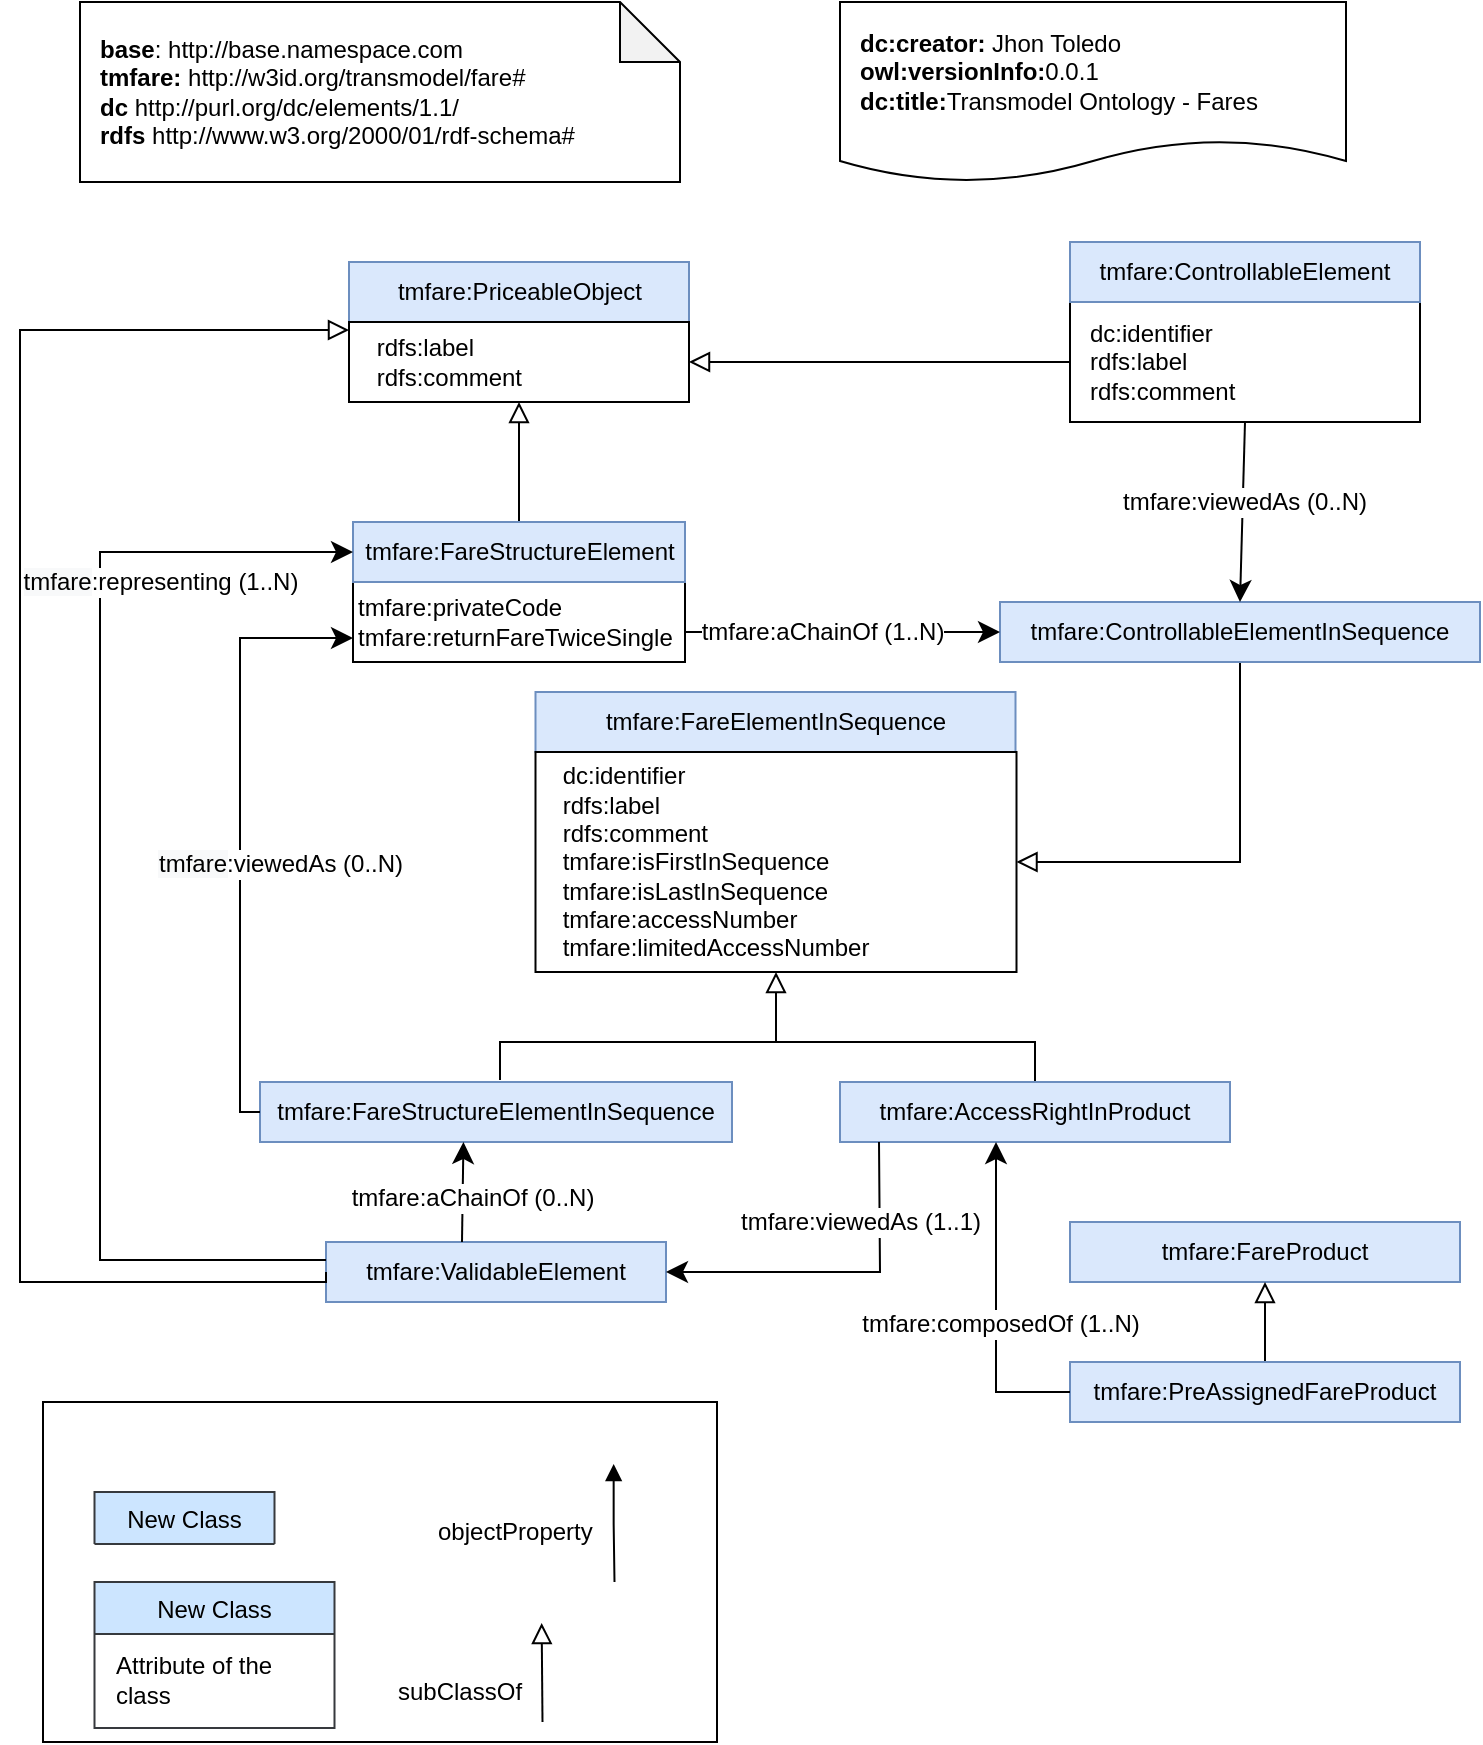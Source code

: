 <mxfile version="14.6.13" type="device"><diagram id="c9GEOogZP1jZy3c74fSu" name="Página-1"><mxGraphModel dx="1422" dy="822" grid="1" gridSize="10" guides="1" tooltips="1" connect="1" arrows="1" fold="1" page="1" pageScale="1" pageWidth="827" pageHeight="1169" math="0" shadow="0"><root><mxCell id="0"/><mxCell id="1" parent="0"/><mxCell id="CmSyXfsX9b2hOgppisvg-1" value="tmfare:privateCode&lt;br&gt;tmfare:returnFareTwiceSingle" style="rounded=0;whiteSpace=wrap;html=1;snapToPoint=1;points=[[0.1,0],[0.2,0],[0.3,0],[0.4,0],[0.5,0],[0.6,0],[0.7,0],[0.8,0],[0.9,0],[0,0.1],[0,0.3],[0,0.5],[0,0.7],[0,0.9],[0.1,1],[0.2,1],[0.3,1],[0.4,1],[0.5,1],[0.6,1],[0.7,1],[0.8,1],[0.9,1],[1,0.1],[1,0.3],[1,0.5],[1,0.7],[1,0.9]];align=left;" parent="1" vertex="1"><mxGeometry x="186.5" y="390" width="166" height="40" as="geometry"/></mxCell><mxCell id="NOhZKL2yJx6t2_N1ulqj-10" style="edgeStyle=orthogonalEdgeStyle;rounded=0;orthogonalLoop=1;jettySize=auto;html=1;endArrow=block;endFill=0;endSize=8;entryX=0.5;entryY=1;entryDx=0;entryDy=0;" parent="1" source="CmSyXfsX9b2hOgppisvg-2" target="NOhZKL2yJx6t2_N1ulqj-9" edge="1"><mxGeometry relative="1" as="geometry"><mxPoint x="269.5" y="310" as="targetPoint"/></mxGeometry></mxCell><mxCell id="CmSyXfsX9b2hOgppisvg-2" value="tmfare:FareStructureElement" style="rounded=0;whiteSpace=wrap;html=1;snapToPoint=1;points=[[0.1,0],[0.2,0],[0.3,0],[0.4,0],[0.5,0],[0.6,0],[0.7,0],[0.8,0],[0.9,0],[0,0.1],[0,0.3],[0,0.5],[0,0.7],[0,0.9],[0.1,1],[0.2,1],[0.3,1],[0.4,1],[0.5,1],[0.6,1],[0.7,1],[0.8,1],[0.9,1],[1,0.1],[1,0.3],[1,0.5],[1,0.7],[1,0.9]];fillColor=#dae8fc;strokeColor=#6c8ebf;" parent="1" vertex="1"><mxGeometry x="186.5" y="360" width="166" height="30" as="geometry"/></mxCell><mxCell id="9vLJdX3Ljk0YXYnPDW_2-3" style="edgeStyle=orthogonalEdgeStyle;rounded=0;orthogonalLoop=1;jettySize=auto;html=1;entryX=0.5;entryY=1;entryDx=0;entryDy=0;endArrow=block;endFill=0;endSize=8;" parent="1" target="9vLJdX3Ljk0YXYnPDW_2-2" edge="1"><mxGeometry relative="1" as="geometry"><mxPoint x="260" y="639" as="sourcePoint"/><Array as="points"><mxPoint x="260" y="639"/><mxPoint x="260" y="620"/><mxPoint x="398" y="620"/></Array></mxGeometry></mxCell><mxCell id="CmSyXfsX9b2hOgppisvg-6" value="tmfare:FareStructureElementInSequence" style="rounded=0;whiteSpace=wrap;html=1;snapToPoint=1;points=[[0.1,0],[0.2,0],[0.3,0],[0.4,0],[0.5,0],[0.6,0],[0.7,0],[0.8,0],[0.9,0],[0,0.1],[0,0.3],[0,0.5],[0,0.7],[0,0.9],[0.1,1],[0.2,1],[0.3,1],[0.4,1],[0.5,1],[0.6,1],[0.7,1],[0.8,1],[0.9,1],[1,0.1],[1,0.3],[1,0.5],[1,0.7],[1,0.9]];fillColor=#dae8fc;strokeColor=#6c8ebf;" parent="1" vertex="1"><mxGeometry x="140" y="640" width="236" height="30" as="geometry"/></mxCell><mxCell id="CmSyXfsX9b2hOgppisvg-12" value="" style="endArrow=classic;html=1;exitX=0;exitY=0.5;exitDx=0;exitDy=0;entryX=0;entryY=0.7;entryDx=0;entryDy=0;endSize=8;arcSize=0;" parent="1" source="CmSyXfsX9b2hOgppisvg-6" target="CmSyXfsX9b2hOgppisvg-1" edge="1"><mxGeometry width="50" height="50" relative="1" as="geometry"><mxPoint x="16.46" y="666" as="sourcePoint"/><mxPoint x="390" y="530" as="targetPoint"/><Array as="points"><mxPoint x="130" y="655"/><mxPoint x="130" y="540"/><mxPoint x="130" y="418"/></Array></mxGeometry></mxCell><mxCell id="CmSyXfsX9b2hOgppisvg-13" value="&lt;span style=&quot;background-color: rgb(248 , 249 , 250)&quot;&gt;tmfare&lt;/span&gt;:viewedAs (0..N)&lt;span style=&quot;background-color: rgb(248 , 249 , 250)&quot;&gt;&lt;br&gt;&lt;/span&gt;" style="text;html=1;align=center;verticalAlign=middle;resizable=0;points=[];labelBackgroundColor=#ffffff;" parent="CmSyXfsX9b2hOgppisvg-12" vertex="1" connectable="0"><mxGeometry x="-0.127" relative="1" as="geometry"><mxPoint x="20" y="-2" as="offset"/></mxGeometry></mxCell><mxCell id="NOhZKL2yJx6t2_N1ulqj-1" style="edgeStyle=orthogonalEdgeStyle;rounded=0;orthogonalLoop=1;jettySize=auto;html=1;entryX=1;entryY=0.5;entryDx=0;entryDy=0;endArrow=block;endFill=0;exitX=0.5;exitY=1;exitDx=0;exitDy=0;endSize=8;" parent="1" source="CmSyXfsX9b2hOgppisvg-16" target="9vLJdX3Ljk0YXYnPDW_2-2" edge="1"><mxGeometry relative="1" as="geometry"><mxPoint x="630" y="430" as="sourcePoint"/></mxGeometry></mxCell><mxCell id="CmSyXfsX9b2hOgppisvg-16" value="tmfare:ControllableElementInSequence" style="rounded=0;whiteSpace=wrap;html=1;snapToPoint=1;points=[[0.1,0],[0.2,0],[0.3,0],[0.4,0],[0.5,0],[0.6,0],[0.7,0],[0.8,0],[0.9,0],[0,0.1],[0,0.3],[0,0.5],[0,0.7],[0,0.9],[0.1,1],[0.2,1],[0.3,1],[0.4,1],[0.5,1],[0.6,1],[0.7,1],[0.8,1],[0.9,1],[1,0.1],[1,0.3],[1,0.5],[1,0.7],[1,0.9]];fillColor=#dae8fc;strokeColor=#6c8ebf;" parent="1" vertex="1"><mxGeometry x="510" y="400" width="240" height="30" as="geometry"/></mxCell><mxCell id="CmSyXfsX9b2hOgppisvg-18" value="" style="endArrow=classic;html=1;exitX=1;exitY=0.625;exitDx=0;exitDy=0;endSize=8;arcSize=0;entryX=0;entryY=0.5;entryDx=0;entryDy=0;exitPerimeter=0;" parent="1" source="CmSyXfsX9b2hOgppisvg-1" target="CmSyXfsX9b2hOgppisvg-16" edge="1"><mxGeometry width="50" height="50" relative="1" as="geometry"><mxPoint x="442.5" y="490" as="sourcePoint"/><mxPoint x="510" y="415" as="targetPoint"/></mxGeometry></mxCell><mxCell id="CmSyXfsX9b2hOgppisvg-19" value="&lt;div&gt;tmfare:aChainOf (1..N)&lt;/div&gt;" style="text;html=1;align=center;verticalAlign=middle;resizable=0;points=[];labelBackgroundColor=#ffffff;" parent="CmSyXfsX9b2hOgppisvg-18" vertex="1" connectable="0"><mxGeometry x="-0.127" relative="1" as="geometry"><mxPoint as="offset"/></mxGeometry></mxCell><mxCell id="ydI7nrytHums81XhPfV_-8" style="edgeStyle=orthogonalEdgeStyle;rounded=0;orthogonalLoop=1;jettySize=auto;html=1;entryX=1;entryY=0.5;entryDx=0;entryDy=0;endArrow=block;endFill=0;endSize=8;" parent="1" source="CmSyXfsX9b2hOgppisvg-23" target="NOhZKL2yJx6t2_N1ulqj-9" edge="1"><mxGeometry relative="1" as="geometry"/></mxCell><mxCell id="CmSyXfsX9b2hOgppisvg-23" value="dc:identifier&lt;span&gt;&amp;nbsp;&lt;br&gt;rdfs:label&lt;/span&gt;&lt;br&gt;&lt;span&gt;rdfs:comment&lt;/span&gt;" style="rounded=0;whiteSpace=wrap;html=1;snapToPoint=1;points=[[0.1,0],[0.2,0],[0.3,0],[0.4,0],[0.5,0],[0.6,0],[0.7,0],[0.8,0],[0.9,0],[0,0.1],[0,0.3],[0,0.5],[0,0.7],[0,0.9],[0.1,1],[0.2,1],[0.3,1],[0.4,1],[0.5,1],[0.6,1],[0.7,1],[0.8,1],[0.9,1],[1,0.1],[1,0.3],[1,0.5],[1,0.7],[1,0.9]];align=left;spacing=10;" parent="1" vertex="1"><mxGeometry x="545" y="250" width="175" height="60" as="geometry"/></mxCell><mxCell id="CmSyXfsX9b2hOgppisvg-24" value="tmfare:ControllableElement" style="rounded=0;whiteSpace=wrap;html=1;snapToPoint=1;points=[[0.1,0],[0.2,0],[0.3,0],[0.4,0],[0.5,0],[0.6,0],[0.7,0],[0.8,0],[0.9,0],[0,0.1],[0,0.3],[0,0.5],[0,0.7],[0,0.9],[0.1,1],[0.2,1],[0.3,1],[0.4,1],[0.5,1],[0.6,1],[0.7,1],[0.8,1],[0.9,1],[1,0.1],[1,0.3],[1,0.5],[1,0.7],[1,0.9]];fillColor=#dae8fc;strokeColor=#6c8ebf;" parent="1" vertex="1"><mxGeometry x="545" y="220" width="175" height="30" as="geometry"/></mxCell><mxCell id="CmSyXfsX9b2hOgppisvg-28" value="" style="endArrow=classic;html=1;endSize=8;arcSize=0;entryX=0.5;entryY=0;entryDx=0;entryDy=0;exitX=0.5;exitY=1;exitDx=0;exitDy=0;" parent="1" source="CmSyXfsX9b2hOgppisvg-23" target="CmSyXfsX9b2hOgppisvg-16" edge="1"><mxGeometry width="50" height="50" relative="1" as="geometry"><mxPoint x="630" y="310" as="sourcePoint"/><mxPoint x="510" y="350" as="targetPoint"/></mxGeometry></mxCell><mxCell id="CmSyXfsX9b2hOgppisvg-29" value="&lt;div&gt;tmfare:viewedAs (0..N)&lt;/div&gt;" style="text;html=1;align=center;verticalAlign=middle;resizable=0;points=[];labelBackgroundColor=#ffffff;" parent="CmSyXfsX9b2hOgppisvg-28" vertex="1" connectable="0"><mxGeometry x="-0.127" relative="1" as="geometry"><mxPoint as="offset"/></mxGeometry></mxCell><mxCell id="9vLJdX3Ljk0YXYnPDW_2-1" value="tmfare:FareElementInSequence" style="rounded=0;whiteSpace=wrap;html=1;snapToPoint=1;points=[[0.1,0],[0.2,0],[0.3,0],[0.4,0],[0.5,0],[0.6,0],[0.7,0],[0.8,0],[0.9,0],[0,0.1],[0,0.3],[0,0.5],[0,0.7],[0,0.9],[0.1,1],[0.2,1],[0.3,1],[0.4,1],[0.5,1],[0.6,1],[0.7,1],[0.8,1],[0.9,1],[1,0.1],[1,0.3],[1,0.5],[1,0.7],[1,0.9]];fillColor=#dae8fc;strokeColor=#6c8ebf;" parent="1" vertex="1"><mxGeometry x="277.75" y="445" width="240" height="30" as="geometry"/></mxCell><mxCell id="9vLJdX3Ljk0YXYnPDW_2-2" value="&amp;nbsp;dc:identifier&lt;br&gt;&lt;span&gt;&amp;nbsp;rdfs:label&lt;/span&gt;&lt;br&gt;&amp;nbsp;rdfs:comment&lt;br&gt;&amp;nbsp;tmfare:isFirstInSequence&lt;br&gt;&amp;nbsp;tmfare:isLastInSequence&lt;br&gt;&amp;nbsp;tmfare:accessNumber&lt;br&gt;&amp;nbsp;tmfare:limitedAccessNumber" style="rounded=0;whiteSpace=wrap;html=1;snapToPoint=1;points=[[0.1,0],[0.2,0],[0.3,0],[0.4,0],[0.5,0],[0.6,0],[0.7,0],[0.8,0],[0.9,0],[0,0.1],[0,0.3],[0,0.5],[0,0.7],[0,0.9],[0.1,1],[0.2,1],[0.3,1],[0.4,1],[0.5,1],[0.6,1],[0.7,1],[0.8,1],[0.9,1],[1,0.1],[1,0.3],[1,0.5],[1,0.7],[1,0.9]];align=left;spacing=10;" parent="1" vertex="1"><mxGeometry x="277.75" y="475" width="240.5" height="110" as="geometry"/></mxCell><mxCell id="9vLJdX3Ljk0YXYnPDW_2-10" style="edgeStyle=orthogonalEdgeStyle;rounded=0;orthogonalLoop=1;jettySize=auto;html=1;exitX=0.5;exitY=0;exitDx=0;exitDy=0;endArrow=none;endFill=0;" parent="1" source="9vLJdX3Ljk0YXYnPDW_2-8" edge="1"><mxGeometry relative="1" as="geometry"><mxPoint x="390" y="620" as="targetPoint"/><Array as="points"><mxPoint x="528" y="620"/></Array></mxGeometry></mxCell><mxCell id="9vLJdX3Ljk0YXYnPDW_2-8" value="tmfare:AccessRightInProduct" style="rounded=0;whiteSpace=wrap;html=1;snapToPoint=1;points=[[0.1,0],[0.2,0],[0.3,0],[0.4,0],[0.5,0],[0.6,0],[0.7,0],[0.8,0],[0.9,0],[0,0.1],[0,0.3],[0,0.5],[0,0.7],[0,0.9],[0.1,1],[0.2,1],[0.3,1],[0.4,1],[0.5,1],[0.6,1],[0.7,1],[0.8,1],[0.9,1],[1,0.1],[1,0.3],[1,0.5],[1,0.7],[1,0.9]];fillColor=#dae8fc;strokeColor=#6c8ebf;" parent="1" vertex="1"><mxGeometry x="430" y="640" width="195" height="30" as="geometry"/></mxCell><mxCell id="NOhZKL2yJx6t2_N1ulqj-5" value="tmfare:ValidableElement" style="rounded=0;whiteSpace=wrap;html=1;snapToPoint=1;points=[[0.1,0],[0.2,0],[0.3,0],[0.4,0],[0.5,0],[0.6,0],[0.7,0],[0.8,0],[0.9,0],[0,0.1],[0,0.3],[0,0.5],[0,0.7],[0,0.9],[0.1,1],[0.2,1],[0.3,1],[0.4,1],[0.5,1],[0.6,1],[0.7,1],[0.8,1],[0.9,1],[1,0.1],[1,0.3],[1,0.5],[1,0.7],[1,0.9]];fillColor=#dae8fc;strokeColor=#6c8ebf;" parent="1" vertex="1"><mxGeometry x="173" y="720" width="170" height="30" as="geometry"/></mxCell><mxCell id="NOhZKL2yJx6t2_N1ulqj-11" style="edgeStyle=orthogonalEdgeStyle;rounded=0;orthogonalLoop=1;jettySize=auto;html=1;entryX=0;entryY=0.1;entryDx=0;entryDy=0;endArrow=block;endFill=0;endSize=8;exitX=0;exitY=0.5;exitDx=0;exitDy=0;" parent="1" source="NOhZKL2yJx6t2_N1ulqj-5" target="NOhZKL2yJx6t2_N1ulqj-9" edge="1"><mxGeometry relative="1" as="geometry"><mxPoint x="173.333" y="760" as="sourcePoint"/><Array as="points"><mxPoint x="173" y="740"/><mxPoint x="20" y="740"/><mxPoint x="20" y="264"/></Array></mxGeometry></mxCell><mxCell id="NOhZKL2yJx6t2_N1ulqj-8" value="tmfare:PriceableObject" style="rounded=0;whiteSpace=wrap;html=1;snapToPoint=1;points=[[0.1,0],[0.2,0],[0.3,0],[0.4,0],[0.5,0],[0.6,0],[0.7,0],[0.8,0],[0.9,0],[0,0.1],[0,0.3],[0,0.5],[0,0.7],[0,0.9],[0.1,1],[0.2,1],[0.3,1],[0.4,1],[0.5,1],[0.6,1],[0.7,1],[0.8,1],[0.9,1],[1,0.1],[1,0.3],[1,0.5],[1,0.7],[1,0.9]];fillColor=#dae8fc;strokeColor=#6c8ebf;" parent="1" vertex="1"><mxGeometry x="184.5" y="230" width="170" height="30" as="geometry"/></mxCell><mxCell id="NOhZKL2yJx6t2_N1ulqj-9" value="&amp;nbsp;rdfs:label&lt;br&gt;&amp;nbsp;rdfs:comment" style="rounded=0;whiteSpace=wrap;html=1;snapToPoint=1;points=[[0.1,0],[0.2,0],[0.3,0],[0.4,0],[0.5,0],[0.6,0],[0.7,0],[0.8,0],[0.9,0],[0,0.1],[0,0.3],[0,0.5],[0,0.7],[0,0.9],[0.1,1],[0.2,1],[0.3,1],[0.4,1],[0.5,1],[0.6,1],[0.7,1],[0.8,1],[0.9,1],[1,0.1],[1,0.3],[1,0.5],[1,0.7],[1,0.9]];align=left;spacing=10;" parent="1" vertex="1"><mxGeometry x="184.5" y="260" width="170" height="40" as="geometry"/></mxCell><mxCell id="NOhZKL2yJx6t2_N1ulqj-15" value="" style="endArrow=classic;html=1;exitX=0.4;exitY=0;exitDx=0;exitDy=0;entryX=0.431;entryY=1;entryDx=0;entryDy=0;endSize=8;arcSize=0;entryPerimeter=0;" parent="1" source="NOhZKL2yJx6t2_N1ulqj-5" target="CmSyXfsX9b2hOgppisvg-6" edge="1"><mxGeometry width="50" height="50" relative="1" as="geometry"><mxPoint x="400" y="785" as="sourcePoint"/><mxPoint x="574.0" y="785" as="targetPoint"/></mxGeometry></mxCell><mxCell id="NOhZKL2yJx6t2_N1ulqj-16" value="&lt;div&gt;tmfare:aChainOf (0..N)&lt;/div&gt;" style="text;html=1;align=center;verticalAlign=middle;resizable=0;points=[];labelBackgroundColor=#ffffff;" parent="NOhZKL2yJx6t2_N1ulqj-15" vertex="1" connectable="0"><mxGeometry x="-0.127" relative="1" as="geometry"><mxPoint x="4.17" as="offset"/></mxGeometry></mxCell><mxCell id="NOhZKL2yJx6t2_N1ulqj-20" value="tmfare:FareProduct" style="rounded=0;whiteSpace=wrap;html=1;snapToPoint=1;points=[[0.1,0],[0.2,0],[0.3,0],[0.4,0],[0.5,0],[0.6,0],[0.7,0],[0.8,0],[0.9,0],[0,0.1],[0,0.3],[0,0.5],[0,0.7],[0,0.9],[0.1,1],[0.2,1],[0.3,1],[0.4,1],[0.5,1],[0.6,1],[0.7,1],[0.8,1],[0.9,1],[1,0.1],[1,0.3],[1,0.5],[1,0.7],[1,0.9]];fillColor=#dae8fc;strokeColor=#6c8ebf;" parent="1" vertex="1"><mxGeometry x="545" y="710" width="195" height="30" as="geometry"/></mxCell><mxCell id="NOhZKL2yJx6t2_N1ulqj-22" style="edgeStyle=orthogonalEdgeStyle;rounded=0;orthogonalLoop=1;jettySize=auto;html=1;entryX=0.5;entryY=1;entryDx=0;entryDy=0;endArrow=block;endFill=0;endSize=8;" parent="1" source="NOhZKL2yJx6t2_N1ulqj-21" target="NOhZKL2yJx6t2_N1ulqj-20" edge="1"><mxGeometry relative="1" as="geometry"/></mxCell><mxCell id="NOhZKL2yJx6t2_N1ulqj-21" value="tmfare:PreAssignedFareProduct" style="rounded=0;whiteSpace=wrap;html=1;snapToPoint=1;points=[[0.1,0],[0.2,0],[0.3,0],[0.4,0],[0.5,0],[0.6,0],[0.7,0],[0.8,0],[0.9,0],[0,0.1],[0,0.3],[0,0.5],[0,0.7],[0,0.9],[0.1,1],[0.2,1],[0.3,1],[0.4,1],[0.5,1],[0.6,1],[0.7,1],[0.8,1],[0.9,1],[1,0.1],[1,0.3],[1,0.5],[1,0.7],[1,0.9]];fillColor=#dae8fc;strokeColor=#6c8ebf;" parent="1" vertex="1"><mxGeometry x="545" y="780" width="195" height="30" as="geometry"/></mxCell><mxCell id="NOhZKL2yJx6t2_N1ulqj-23" value="" style="endArrow=classic;html=1;exitX=0;exitY=0.5;exitDx=0;exitDy=0;entryX=0.4;entryY=1;entryDx=0;entryDy=0;endSize=8;arcSize=0;" parent="1" source="NOhZKL2yJx6t2_N1ulqj-21" target="9vLJdX3Ljk0YXYnPDW_2-8" edge="1"><mxGeometry width="50" height="50" relative="1" as="geometry"><mxPoint x="460" y="780" as="sourcePoint"/><mxPoint x="460.716" y="730" as="targetPoint"/><Array as="points"><mxPoint x="508" y="795"/></Array></mxGeometry></mxCell><mxCell id="NOhZKL2yJx6t2_N1ulqj-24" value="&lt;div&gt;tmfare:composedOf (1..N)&lt;/div&gt;" style="text;html=1;align=center;verticalAlign=middle;resizable=0;points=[];labelBackgroundColor=#ffffff;" parent="NOhZKL2yJx6t2_N1ulqj-23" vertex="1" connectable="0"><mxGeometry x="-0.127" relative="1" as="geometry"><mxPoint x="2" y="-1" as="offset"/></mxGeometry></mxCell><mxCell id="xXy0kiwXlh4mdDgnTE2h-1" value="" style="endArrow=classic;html=1;exitX=0;exitY=0.3;exitDx=0;exitDy=0;entryX=0;entryY=0.5;entryDx=0;entryDy=0;endSize=8;arcSize=0;" parent="1" source="NOhZKL2yJx6t2_N1ulqj-5" target="CmSyXfsX9b2hOgppisvg-2" edge="1"><mxGeometry width="50" height="50" relative="1" as="geometry"><mxPoint x="120" y="698" as="sourcePoint"/><mxPoint x="166.5" y="445" as="targetPoint"/><Array as="points"><mxPoint x="60" y="729"/><mxPoint x="60" y="583"/><mxPoint x="60" y="445"/><mxPoint x="60" y="375"/></Array></mxGeometry></mxCell><mxCell id="xXy0kiwXlh4mdDgnTE2h-2" value="&lt;span style=&quot;background-color: rgb(248 , 249 , 250)&quot;&gt;tmfare&lt;/span&gt;:representing (1..N)&lt;span style=&quot;background-color: rgb(248 , 249 , 250)&quot;&gt;&lt;br&gt;&lt;/span&gt;" style="text;html=1;align=center;verticalAlign=middle;resizable=0;points=[];labelBackgroundColor=#ffffff;" parent="xXy0kiwXlh4mdDgnTE2h-1" vertex="1" connectable="0"><mxGeometry x="-0.127" relative="1" as="geometry"><mxPoint x="30" y="-193" as="offset"/></mxGeometry></mxCell><mxCell id="XxOiytA-Y_V83XQZR2u_-2" value="" style="endArrow=classic;html=1;exitX=0.1;exitY=1;exitDx=0;exitDy=0;entryX=1;entryY=0.5;entryDx=0;entryDy=0;endSize=8;arcSize=0;" parent="1" source="9vLJdX3Ljk0YXYnPDW_2-8" target="NOhZKL2yJx6t2_N1ulqj-5" edge="1"><mxGeometry width="50" height="50" relative="1" as="geometry"><mxPoint x="277.75" y="850" as="sourcePoint"/><mxPoint x="474.75" y="850" as="targetPoint"/><Array as="points"><mxPoint x="450" y="735"/></Array></mxGeometry></mxCell><mxCell id="XxOiytA-Y_V83XQZR2u_-3" value="&lt;div&gt;tmfare:viewedAs (1..1)&lt;br&gt;&lt;/div&gt;" style="text;html=1;align=center;verticalAlign=middle;resizable=0;points=[];labelBackgroundColor=#ffffff;" parent="XxOiytA-Y_V83XQZR2u_-2" vertex="1" connectable="0"><mxGeometry x="-0.127" relative="1" as="geometry"><mxPoint y="-25" as="offset"/></mxGeometry></mxCell><mxCell id="hxIQKFwzh4fK95cVjtxo-1" value="&lt;div&gt;&lt;b&gt;base&lt;/b&gt;: http://base.namespace.com&lt;/div&gt;&lt;div&gt;&lt;b&gt;tmfare:&lt;/b&gt; http://w3id.org/transmodel/fare#&lt;br&gt;&lt;/div&gt;&lt;div&gt;&lt;b&gt;dc&lt;span&gt;&#9;&lt;/span&gt;&lt;/b&gt;http://purl.org/dc/elements/1.1/&lt;br&gt;&lt;/div&gt;&lt;div&gt;&lt;b&gt;rdfs&lt;/b&gt;&lt;span&gt;&#9;&lt;/span&gt;http://www.w3.org/2000/01/rdf-schema#&lt;br&gt;&lt;/div&gt;" style="shape=note;whiteSpace=wrap;html=1;backgroundOutline=1;darkOpacity=0.05;align=left;spacing=10;" vertex="1" parent="1"><mxGeometry x="50" y="100" width="300" height="90" as="geometry"/></mxCell><mxCell id="hxIQKFwzh4fK95cVjtxo-2" value="&lt;div&gt;&lt;b&gt;dc:creator:&lt;/b&gt;&amp;nbsp;Jhon Toledo&lt;/div&gt;&lt;div&gt;&lt;b&gt;owl:versionInfo:&lt;/b&gt;0.0.1&lt;/div&gt;&lt;div&gt;&lt;b&gt;dc:title:&lt;/b&gt;Transmodel Ontology - Fares&lt;/div&gt;" style="shape=document;whiteSpace=wrap;html=1;boundedLbl=1;labelBackgroundColor=#ffffff;strokeColor=#000000;fontSize=12;fontColor=#000000;size=0.233;align=left;spacing=10;" vertex="1" parent="1"><mxGeometry x="430" y="100" width="253" height="90" as="geometry"/></mxCell><mxCell id="hxIQKFwzh4fK95cVjtxo-4" value="" style="rounded=0;whiteSpace=wrap;html=1;" vertex="1" parent="1"><mxGeometry x="31.5" y="800" width="337" height="170" as="geometry"/></mxCell><mxCell id="hxIQKFwzh4fK95cVjtxo-7" value="objectProperty" style="text;html=1;strokeColor=none;fillColor=none;align=left;verticalAlign=middle;whiteSpace=wrap;rounded=0;" vertex="1" parent="1"><mxGeometry x="227.25" y="840" width="130" height="50" as="geometry"/></mxCell><mxCell id="hxIQKFwzh4fK95cVjtxo-8" value="" style="endArrow=block;html=1;rounded=0;endFill=1;endSize=6;" edge="1" parent="1"><mxGeometry width="50" height="50" relative="1" as="geometry"><mxPoint x="317.25" y="890" as="sourcePoint"/><mxPoint x="316.83" y="831" as="targetPoint"/><Array as="points"><mxPoint x="316.83" y="861"/></Array></mxGeometry></mxCell><mxCell id="hxIQKFwzh4fK95cVjtxo-9" value="Attribute of the class" style="text;html=1;strokeColor=none;fillColor=none;align=left;verticalAlign=middle;whiteSpace=wrap;rounded=0;" vertex="1" parent="1"><mxGeometry x="66.25" y="924" width="110" height="30" as="geometry"/></mxCell><mxCell id="hxIQKFwzh4fK95cVjtxo-10" value="subClassOf" style="text;html=1;strokeColor=none;fillColor=none;align=left;verticalAlign=middle;whiteSpace=wrap;rounded=0;" vertex="1" parent="1"><mxGeometry x="207.25" y="920" width="130" height="50" as="geometry"/></mxCell><mxCell id="hxIQKFwzh4fK95cVjtxo-11" value="" style="endArrow=block;html=1;rounded=0;endFill=0;endSize=8;" edge="1" parent="1"><mxGeometry width="50" height="50" relative="1" as="geometry"><mxPoint x="281.25" y="960" as="sourcePoint"/><mxPoint x="280.83" y="910.5" as="targetPoint"/><Array as="points"/></mxGeometry></mxCell><mxCell id="hxIQKFwzh4fK95cVjtxo-19" value="New Class" style="swimlane;fontStyle=0;align=center;verticalAlign=top;childLayout=stackLayout;horizontal=1;startSize=26;horizontalStack=0;resizeParent=1;resizeLast=0;collapsible=0;marginBottom=0;rounded=0;shadow=0;strokeWidth=1;fillColor=#cce5ff;strokeColor=#36393d;" vertex="1" collapsed="1" parent="1"><mxGeometry x="57.25" y="890" width="120" height="73" as="geometry"><mxRectangle x="-230" y="620" width="160" height="20" as="alternateBounds"/></mxGeometry></mxCell><mxCell id="hxIQKFwzh4fK95cVjtxo-20" value="" style="endArrow=none;html=1;" edge="1" parent="hxIQKFwzh4fK95cVjtxo-19"><mxGeometry width="50" height="50" relative="1" as="geometry"><mxPoint x="-30" y="38" as="sourcePoint"/><mxPoint x="20" y="-12" as="targetPoint"/></mxGeometry></mxCell><mxCell id="hxIQKFwzh4fK95cVjtxo-21" value="New Class" style="swimlane;fontStyle=0;align=center;verticalAlign=top;childLayout=stackLayout;horizontal=1;startSize=26;horizontalStack=0;resizeParent=1;resizeLast=0;collapsible=0;marginBottom=0;rounded=0;shadow=0;strokeWidth=1;fillColor=#cce5ff;strokeColor=#36393d;" vertex="1" collapsed="1" parent="1"><mxGeometry x="57.25" y="845" width="90" height="26" as="geometry"><mxRectangle x="-230" y="620" width="160" height="20" as="alternateBounds"/></mxGeometry></mxCell><mxCell id="hxIQKFwzh4fK95cVjtxo-22" value="" style="endArrow=none;html=1;" edge="1" parent="hxIQKFwzh4fK95cVjtxo-21"><mxGeometry width="50" height="50" relative="1" as="geometry"><mxPoint x="-30" y="38" as="sourcePoint"/><mxPoint x="20" y="-12" as="targetPoint"/></mxGeometry></mxCell></root></mxGraphModel></diagram></mxfile>